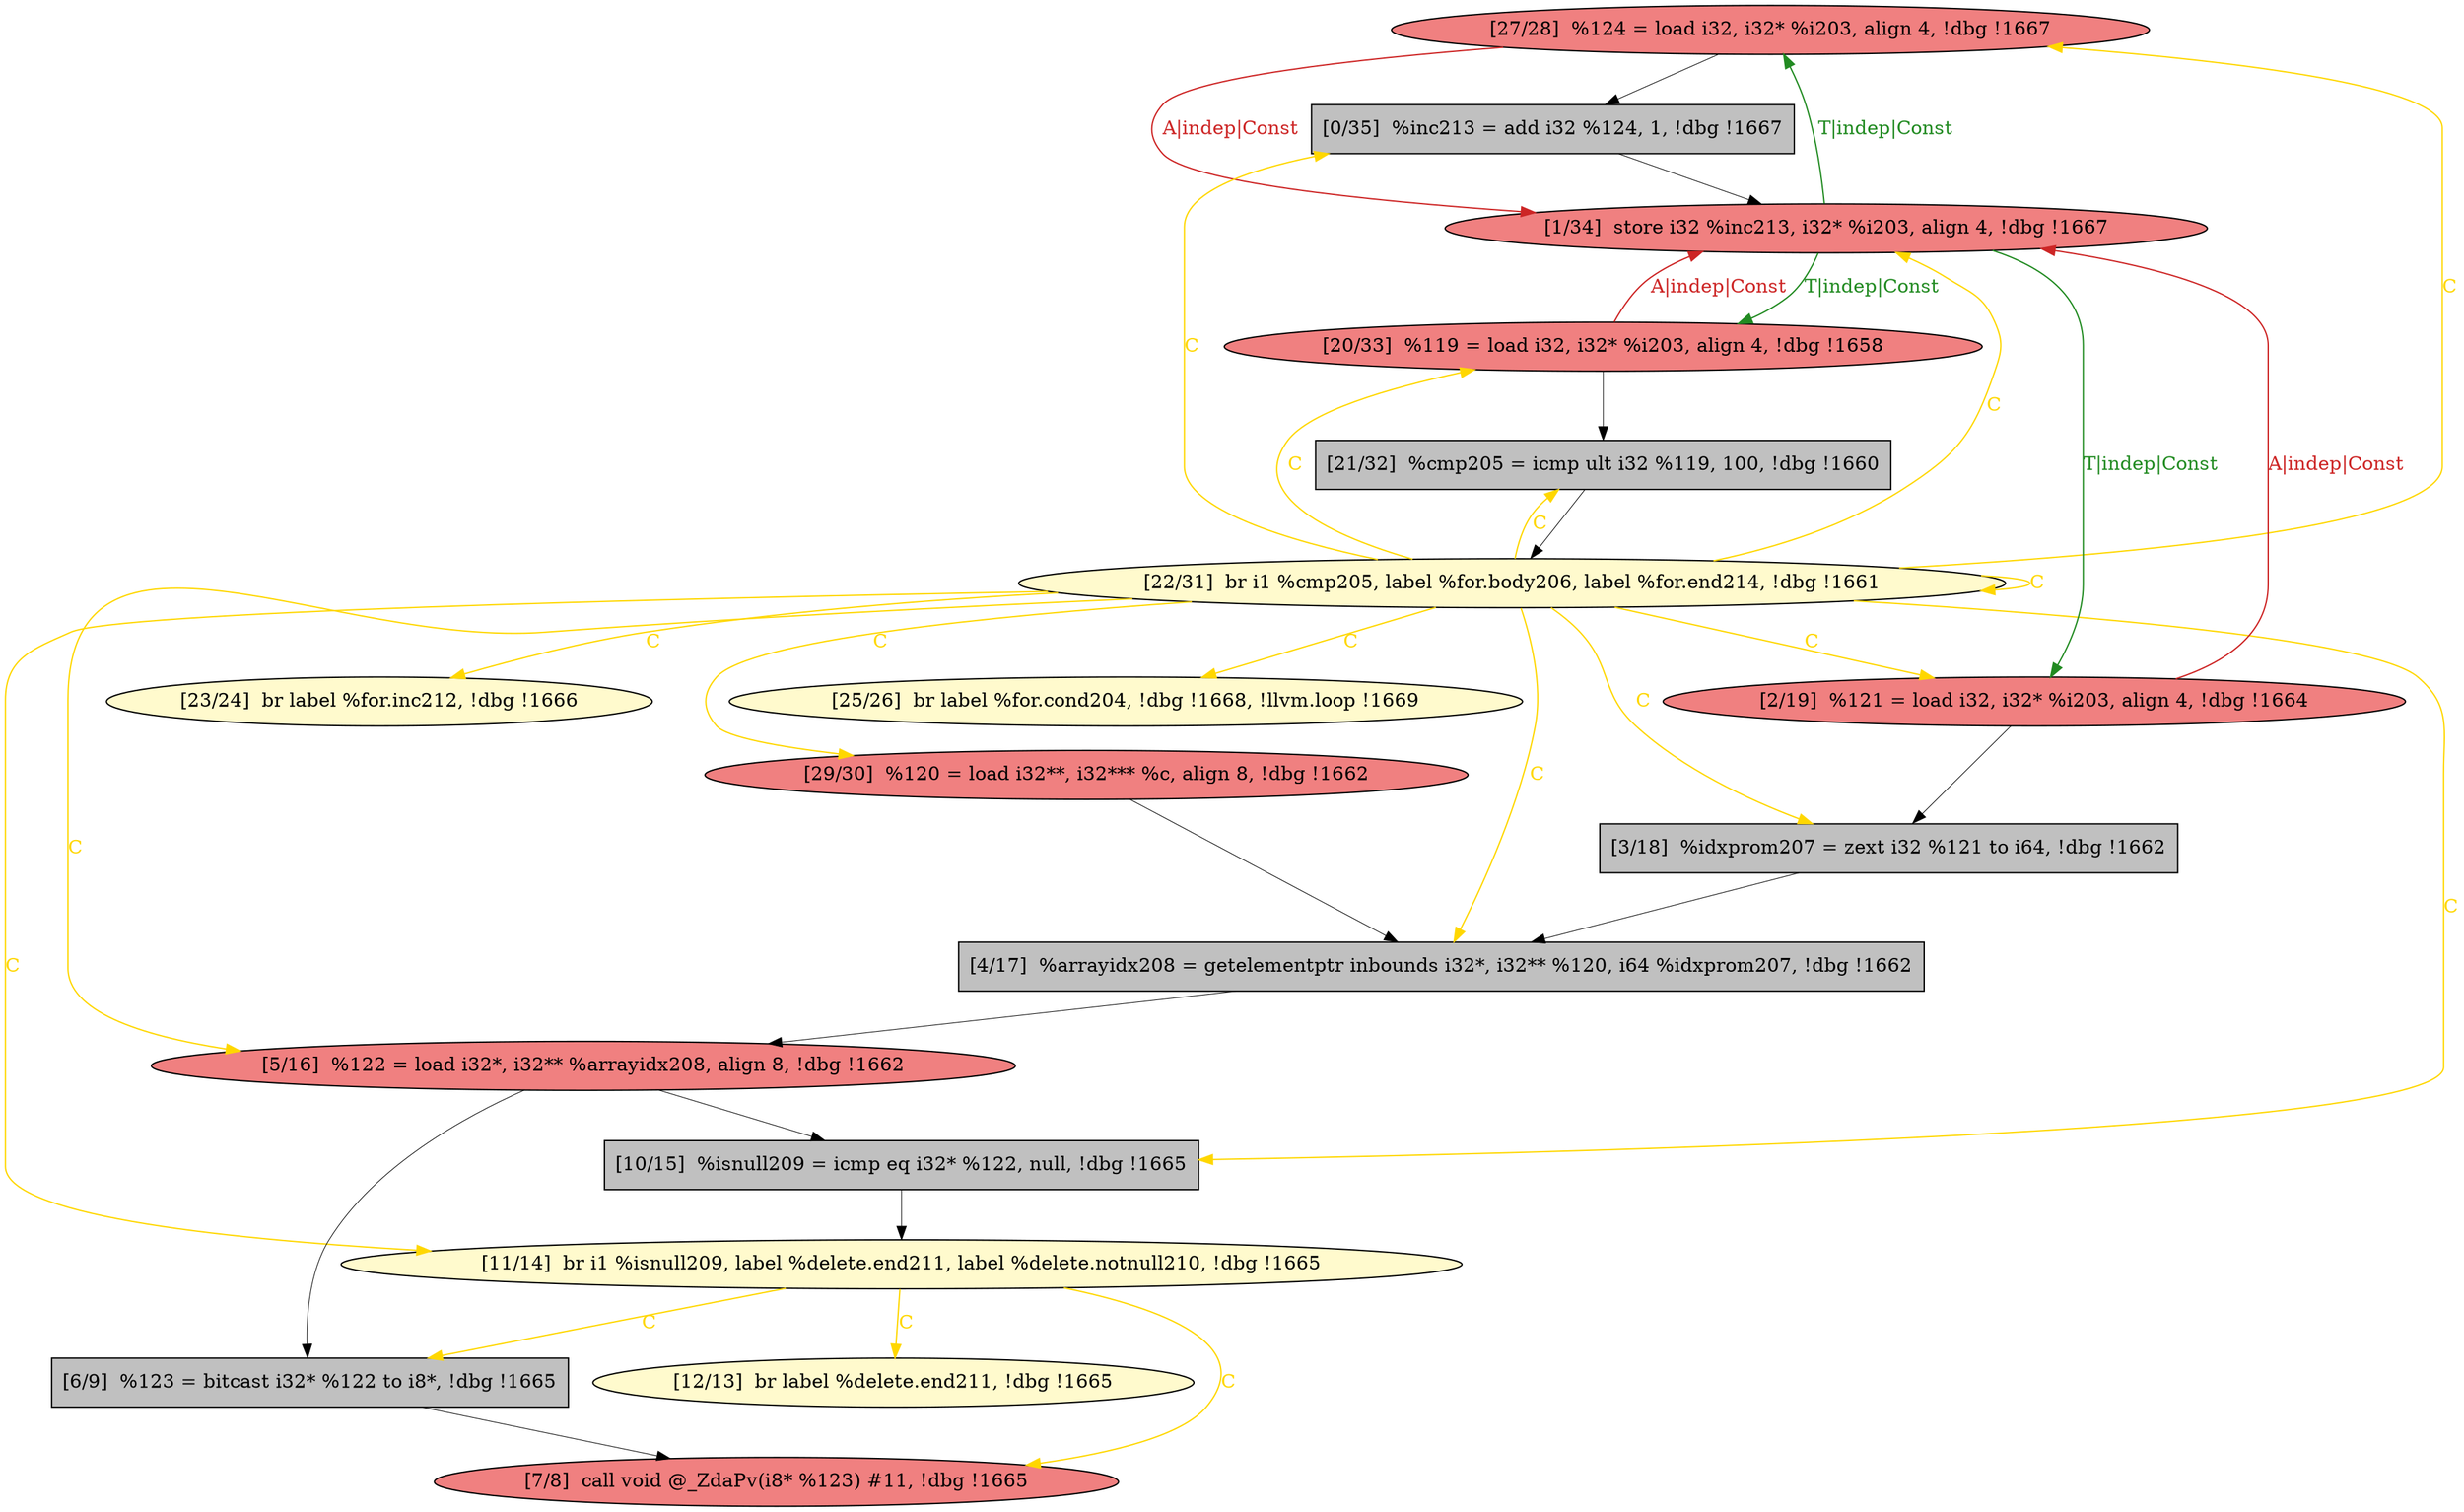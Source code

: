 
digraph G {


node5711 [fillcolor=lightcoral,label="[27/28]  %124 = load i32, i32* %i203, align 4, !dbg !1667",shape=ellipse,style=filled ]
node5699 [fillcolor=lightcoral,label="[29/30]  %120 = load i32**, i32*** %c, align 8, !dbg !1662",shape=ellipse,style=filled ]
node5697 [fillcolor=lightcoral,label="[20/33]  %119 = load i32, i32* %i203, align 4, !dbg !1658",shape=ellipse,style=filled ]
node5702 [fillcolor=lemonchiffon,label="[22/31]  br i1 %cmp205, label %for.body206, label %for.end214, !dbg !1661",shape=ellipse,style=filled ]
node5700 [fillcolor=lemonchiffon,label="[12/13]  br label %delete.end211, !dbg !1665",shape=ellipse,style=filled ]
node5698 [fillcolor=lightcoral,label="[5/16]  %122 = load i32*, i32** %arrayidx208, align 8, !dbg !1662",shape=ellipse,style=filled ]
node5701 [fillcolor=grey,label="[3/18]  %idxprom207 = zext i32 %121 to i64, !dbg !1662",shape=rectangle,style=filled ]
node5707 [fillcolor=grey,label="[10/15]  %isnull209 = icmp eq i32* %122, null, !dbg !1665",shape=rectangle,style=filled ]
node5695 [fillcolor=grey,label="[0/35]  %inc213 = add i32 %124, 1, !dbg !1667",shape=rectangle,style=filled ]
node5703 [fillcolor=lightcoral,label="[1/34]  store i32 %inc213, i32* %i203, align 4, !dbg !1667",shape=ellipse,style=filled ]
node5712 [fillcolor=lightcoral,label="[2/19]  %121 = load i32, i32* %i203, align 4, !dbg !1664",shape=ellipse,style=filled ]
node5704 [fillcolor=grey,label="[21/32]  %cmp205 = icmp ult i32 %119, 100, !dbg !1660",shape=rectangle,style=filled ]
node5696 [fillcolor=lemonchiffon,label="[23/24]  br label %for.inc212, !dbg !1666",shape=ellipse,style=filled ]
node5705 [fillcolor=lemonchiffon,label="[11/14]  br i1 %isnull209, label %delete.end211, label %delete.notnull210, !dbg !1665",shape=ellipse,style=filled ]
node5706 [fillcolor=grey,label="[4/17]  %arrayidx208 = getelementptr inbounds i32*, i32** %120, i64 %idxprom207, !dbg !1662",shape=rectangle,style=filled ]
node5708 [fillcolor=lightcoral,label="[7/8]  call void @_ZdaPv(i8* %123) #11, !dbg !1665",shape=ellipse,style=filled ]
node5709 [fillcolor=lemonchiffon,label="[25/26]  br label %for.cond204, !dbg !1668, !llvm.loop !1669",shape=ellipse,style=filled ]
node5710 [fillcolor=grey,label="[6/9]  %123 = bitcast i32* %122 to i8*, !dbg !1665",shape=rectangle,style=filled ]

node5702->node5698 [style=solid,color=gold,label="C",penwidth=1.0,fontcolor=gold ]
node5697->node5703 [style=solid,color=firebrick3,label="A|indep|Const",penwidth=1.0,fontcolor=firebrick3 ]
node5697->node5704 [style=solid,color=black,label="",penwidth=0.5,fontcolor=black ]
node5705->node5708 [style=solid,color=gold,label="C",penwidth=1.0,fontcolor=gold ]
node5701->node5706 [style=solid,color=black,label="",penwidth=0.5,fontcolor=black ]
node5712->node5701 [style=solid,color=black,label="",penwidth=0.5,fontcolor=black ]
node5711->node5703 [style=solid,color=firebrick3,label="A|indep|Const",penwidth=1.0,fontcolor=firebrick3 ]
node5703->node5697 [style=solid,color=forestgreen,label="T|indep|Const",penwidth=1.0,fontcolor=forestgreen ]
node5702->node5707 [style=solid,color=gold,label="C",penwidth=1.0,fontcolor=gold ]
node5698->node5710 [style=solid,color=black,label="",penwidth=0.5,fontcolor=black ]
node5706->node5698 [style=solid,color=black,label="",penwidth=0.5,fontcolor=black ]
node5711->node5695 [style=solid,color=black,label="",penwidth=0.5,fontcolor=black ]
node5710->node5708 [style=solid,color=black,label="",penwidth=0.5,fontcolor=black ]
node5703->node5711 [style=solid,color=forestgreen,label="T|indep|Const",penwidth=1.0,fontcolor=forestgreen ]
node5702->node5696 [style=solid,color=gold,label="C",penwidth=1.0,fontcolor=gold ]
node5702->node5712 [style=solid,color=gold,label="C",penwidth=1.0,fontcolor=gold ]
node5699->node5706 [style=solid,color=black,label="",penwidth=0.5,fontcolor=black ]
node5704->node5702 [style=solid,color=black,label="",penwidth=0.5,fontcolor=black ]
node5702->node5705 [style=solid,color=gold,label="C",penwidth=1.0,fontcolor=gold ]
node5702->node5699 [style=solid,color=gold,label="C",penwidth=1.0,fontcolor=gold ]
node5702->node5709 [style=solid,color=gold,label="C",penwidth=1.0,fontcolor=gold ]
node5702->node5704 [style=solid,color=gold,label="C",penwidth=1.0,fontcolor=gold ]
node5698->node5707 [style=solid,color=black,label="",penwidth=0.5,fontcolor=black ]
node5702->node5697 [style=solid,color=gold,label="C",penwidth=1.0,fontcolor=gold ]
node5702->node5695 [style=solid,color=gold,label="C",penwidth=1.0,fontcolor=gold ]
node5705->node5710 [style=solid,color=gold,label="C",penwidth=1.0,fontcolor=gold ]
node5705->node5700 [style=solid,color=gold,label="C",penwidth=1.0,fontcolor=gold ]
node5695->node5703 [style=solid,color=black,label="",penwidth=0.5,fontcolor=black ]
node5702->node5701 [style=solid,color=gold,label="C",penwidth=1.0,fontcolor=gold ]
node5702->node5711 [style=solid,color=gold,label="C",penwidth=1.0,fontcolor=gold ]
node5703->node5712 [style=solid,color=forestgreen,label="T|indep|Const",penwidth=1.0,fontcolor=forestgreen ]
node5702->node5706 [style=solid,color=gold,label="C",penwidth=1.0,fontcolor=gold ]
node5712->node5703 [style=solid,color=firebrick3,label="A|indep|Const",penwidth=1.0,fontcolor=firebrick3 ]
node5707->node5705 [style=solid,color=black,label="",penwidth=0.5,fontcolor=black ]
node5702->node5702 [style=solid,color=gold,label="C",penwidth=1.0,fontcolor=gold ]
node5702->node5703 [style=solid,color=gold,label="C",penwidth=1.0,fontcolor=gold ]


}
